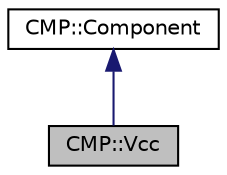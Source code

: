 digraph "CMP::Vcc"
{
 // LATEX_PDF_SIZE
  edge [fontname="Helvetica",fontsize="10",labelfontname="Helvetica",labelfontsize="10"];
  node [fontname="Helvetica",fontsize="10",shape=record];
  Node1 [label="CMP::Vcc",height=0.2,width=0.4,color="black", fillcolor="grey75", style="filled", fontcolor="black",tooltip=" "];
  Node2 -> Node1 [dir="back",color="midnightblue",fontsize="10",style="solid",fontname="Helvetica"];
  Node2 [label="CMP::Component",height=0.2,width=0.4,color="black", fillcolor="white", style="filled",URL="$class_c_m_p_1_1_component.html",tooltip=" "];
}
